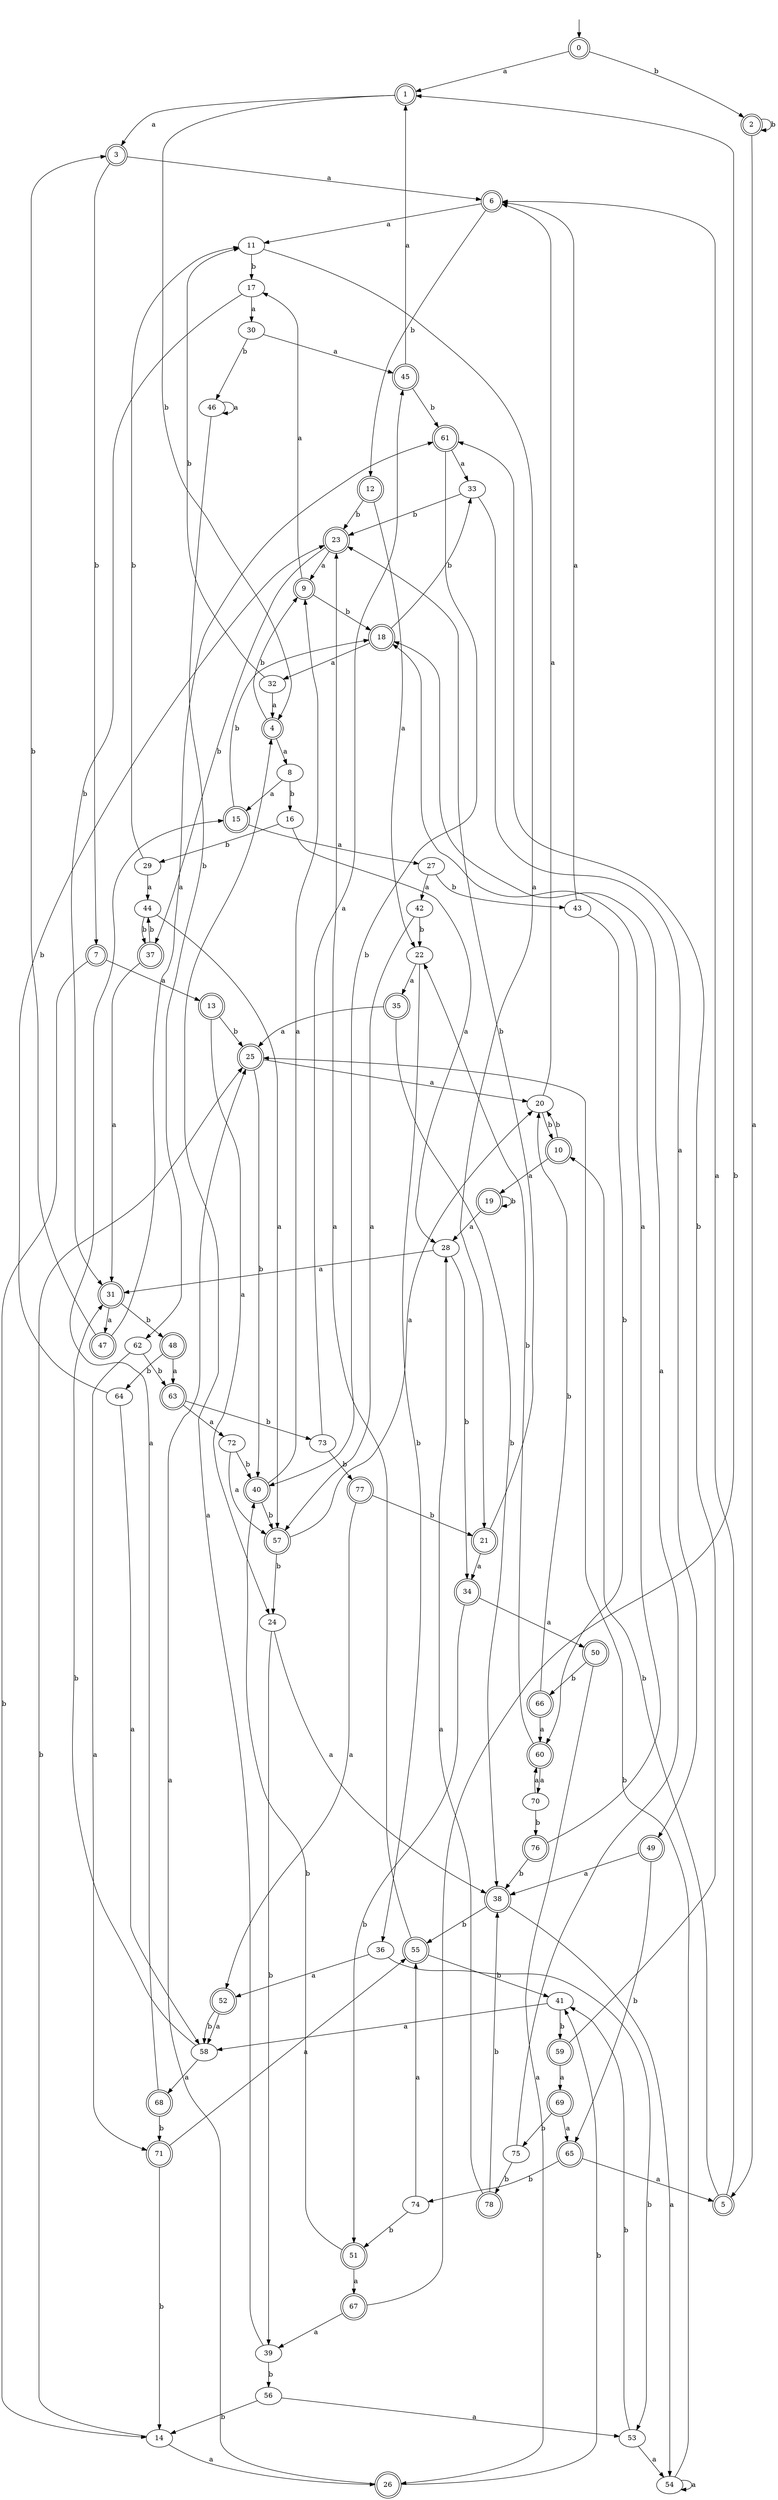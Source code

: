 digraph RandomDFA {
  __start0 [label="", shape=none];
  __start0 -> 0 [label=""];
  0 [shape=circle] [shape=doublecircle]
  0 -> 1 [label="a"]
  0 -> 2 [label="b"]
  1 [shape=doublecircle]
  1 -> 3 [label="a"]
  1 -> 4 [label="b"]
  2 [shape=doublecircle]
  2 -> 5 [label="a"]
  2 -> 2 [label="b"]
  3 [shape=doublecircle]
  3 -> 6 [label="a"]
  3 -> 7 [label="b"]
  4 [shape=doublecircle]
  4 -> 8 [label="a"]
  4 -> 9 [label="b"]
  5 [shape=doublecircle]
  5 -> 6 [label="a"]
  5 -> 10 [label="b"]
  6 [shape=doublecircle]
  6 -> 11 [label="a"]
  6 -> 12 [label="b"]
  7 [shape=doublecircle]
  7 -> 13 [label="a"]
  7 -> 14 [label="b"]
  8
  8 -> 15 [label="a"]
  8 -> 16 [label="b"]
  9 [shape=doublecircle]
  9 -> 17 [label="a"]
  9 -> 18 [label="b"]
  10 [shape=doublecircle]
  10 -> 19 [label="a"]
  10 -> 20 [label="b"]
  11
  11 -> 21 [label="a"]
  11 -> 17 [label="b"]
  12 [shape=doublecircle]
  12 -> 22 [label="a"]
  12 -> 23 [label="b"]
  13 [shape=doublecircle]
  13 -> 24 [label="a"]
  13 -> 25 [label="b"]
  14
  14 -> 26 [label="a"]
  14 -> 25 [label="b"]
  15 [shape=doublecircle]
  15 -> 27 [label="a"]
  15 -> 18 [label="b"]
  16
  16 -> 28 [label="a"]
  16 -> 29 [label="b"]
  17
  17 -> 30 [label="a"]
  17 -> 31 [label="b"]
  18 [shape=doublecircle]
  18 -> 32 [label="a"]
  18 -> 33 [label="b"]
  19 [shape=doublecircle]
  19 -> 28 [label="a"]
  19 -> 19 [label="b"]
  20
  20 -> 6 [label="a"]
  20 -> 10 [label="b"]
  21 [shape=doublecircle]
  21 -> 34 [label="a"]
  21 -> 23 [label="b"]
  22
  22 -> 35 [label="a"]
  22 -> 36 [label="b"]
  23 [shape=doublecircle]
  23 -> 9 [label="a"]
  23 -> 37 [label="b"]
  24
  24 -> 38 [label="a"]
  24 -> 39 [label="b"]
  25 [shape=doublecircle]
  25 -> 20 [label="a"]
  25 -> 40 [label="b"]
  26 [shape=doublecircle]
  26 -> 25 [label="a"]
  26 -> 41 [label="b"]
  27
  27 -> 42 [label="a"]
  27 -> 43 [label="b"]
  28
  28 -> 31 [label="a"]
  28 -> 34 [label="b"]
  29
  29 -> 44 [label="a"]
  29 -> 11 [label="b"]
  30
  30 -> 45 [label="a"]
  30 -> 46 [label="b"]
  31 [shape=doublecircle]
  31 -> 47 [label="a"]
  31 -> 48 [label="b"]
  32
  32 -> 4 [label="a"]
  32 -> 11 [label="b"]
  33
  33 -> 49 [label="a"]
  33 -> 23 [label="b"]
  34 [shape=doublecircle]
  34 -> 50 [label="a"]
  34 -> 51 [label="b"]
  35 [shape=doublecircle]
  35 -> 25 [label="a"]
  35 -> 38 [label="b"]
  36
  36 -> 52 [label="a"]
  36 -> 53 [label="b"]
  37 [shape=doublecircle]
  37 -> 31 [label="a"]
  37 -> 44 [label="b"]
  38 [shape=doublecircle]
  38 -> 54 [label="a"]
  38 -> 55 [label="b"]
  39
  39 -> 4 [label="a"]
  39 -> 56 [label="b"]
  40 [shape=doublecircle]
  40 -> 9 [label="a"]
  40 -> 57 [label="b"]
  41
  41 -> 58 [label="a"]
  41 -> 59 [label="b"]
  42
  42 -> 57 [label="a"]
  42 -> 22 [label="b"]
  43
  43 -> 6 [label="a"]
  43 -> 60 [label="b"]
  44
  44 -> 57 [label="a"]
  44 -> 37 [label="b"]
  45 [shape=doublecircle]
  45 -> 1 [label="a"]
  45 -> 61 [label="b"]
  46
  46 -> 46 [label="a"]
  46 -> 62 [label="b"]
  47 [shape=doublecircle]
  47 -> 61 [label="a"]
  47 -> 3 [label="b"]
  48 [shape=doublecircle]
  48 -> 63 [label="a"]
  48 -> 64 [label="b"]
  49 [shape=doublecircle]
  49 -> 38 [label="a"]
  49 -> 65 [label="b"]
  50 [shape=doublecircle]
  50 -> 26 [label="a"]
  50 -> 66 [label="b"]
  51 [shape=doublecircle]
  51 -> 67 [label="a"]
  51 -> 40 [label="b"]
  52 [shape=doublecircle]
  52 -> 58 [label="a"]
  52 -> 58 [label="b"]
  53
  53 -> 54 [label="a"]
  53 -> 41 [label="b"]
  54
  54 -> 54 [label="a"]
  54 -> 25 [label="b"]
  55 [shape=doublecircle]
  55 -> 23 [label="a"]
  55 -> 41 [label="b"]
  56
  56 -> 53 [label="a"]
  56 -> 14 [label="b"]
  57 [shape=doublecircle]
  57 -> 20 [label="a"]
  57 -> 24 [label="b"]
  58
  58 -> 68 [label="a"]
  58 -> 31 [label="b"]
  59 [shape=doublecircle]
  59 -> 69 [label="a"]
  59 -> 61 [label="b"]
  60 [shape=doublecircle]
  60 -> 70 [label="a"]
  60 -> 22 [label="b"]
  61 [shape=doublecircle]
  61 -> 33 [label="a"]
  61 -> 40 [label="b"]
  62
  62 -> 71 [label="a"]
  62 -> 63 [label="b"]
  63 [shape=doublecircle]
  63 -> 72 [label="a"]
  63 -> 73 [label="b"]
  64
  64 -> 58 [label="a"]
  64 -> 23 [label="b"]
  65 [shape=doublecircle]
  65 -> 5 [label="a"]
  65 -> 74 [label="b"]
  66 [shape=doublecircle]
  66 -> 60 [label="a"]
  66 -> 20 [label="b"]
  67 [shape=doublecircle]
  67 -> 39 [label="a"]
  67 -> 1 [label="b"]
  68 [shape=doublecircle]
  68 -> 15 [label="a"]
  68 -> 71 [label="b"]
  69 [shape=doublecircle]
  69 -> 65 [label="a"]
  69 -> 75 [label="b"]
  70
  70 -> 60 [label="a"]
  70 -> 76 [label="b"]
  71 [shape=doublecircle]
  71 -> 55 [label="a"]
  71 -> 14 [label="b"]
  72
  72 -> 57 [label="a"]
  72 -> 40 [label="b"]
  73
  73 -> 45 [label="a"]
  73 -> 77 [label="b"]
  74
  74 -> 55 [label="a"]
  74 -> 51 [label="b"]
  75
  75 -> 18 [label="a"]
  75 -> 78 [label="b"]
  76 [shape=doublecircle]
  76 -> 18 [label="a"]
  76 -> 38 [label="b"]
  77 [shape=doublecircle]
  77 -> 52 [label="a"]
  77 -> 21 [label="b"]
  78 [shape=doublecircle]
  78 -> 28 [label="a"]
  78 -> 38 [label="b"]
}
